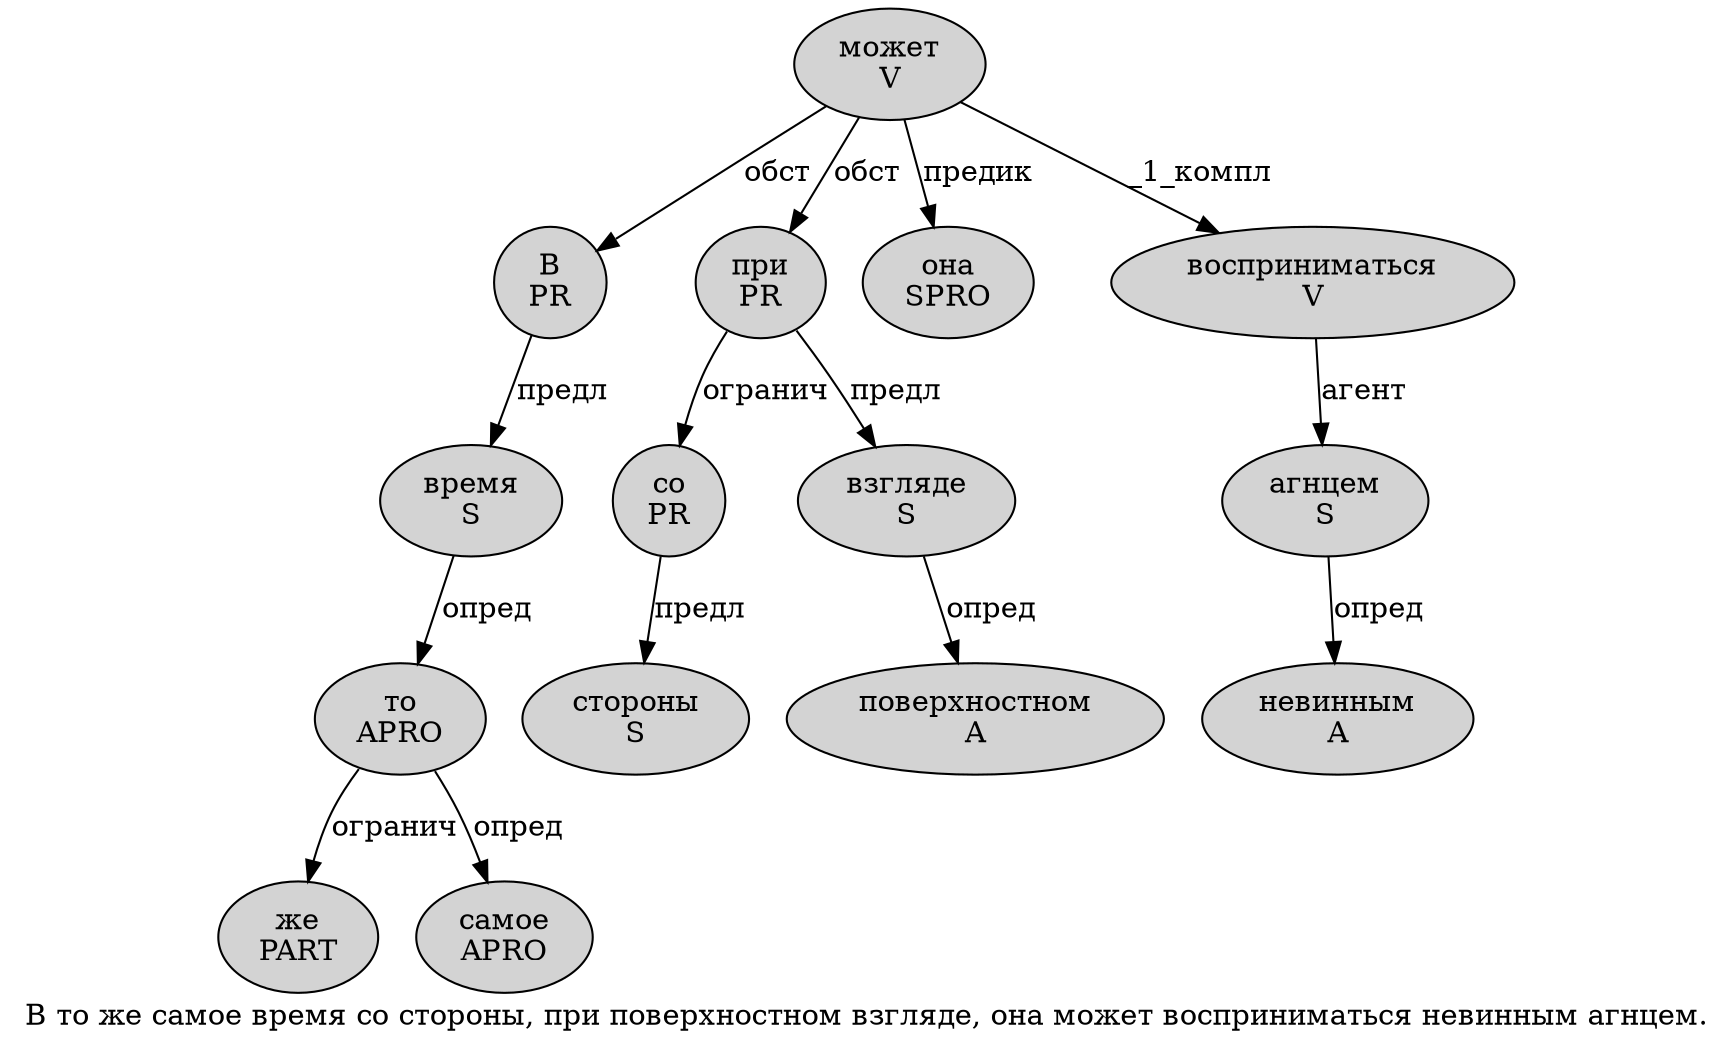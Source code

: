 digraph SENTENCE_474 {
	graph [label="В то же самое время со стороны, при поверхностном взгляде, она может восприниматься невинным агнцем."]
	node [style=filled]
		0 [label="В
PR" color="" fillcolor=lightgray penwidth=1 shape=ellipse]
		1 [label="то
APRO" color="" fillcolor=lightgray penwidth=1 shape=ellipse]
		2 [label="же
PART" color="" fillcolor=lightgray penwidth=1 shape=ellipse]
		3 [label="самое
APRO" color="" fillcolor=lightgray penwidth=1 shape=ellipse]
		4 [label="время
S" color="" fillcolor=lightgray penwidth=1 shape=ellipse]
		5 [label="со
PR" color="" fillcolor=lightgray penwidth=1 shape=ellipse]
		6 [label="стороны
S" color="" fillcolor=lightgray penwidth=1 shape=ellipse]
		8 [label="при
PR" color="" fillcolor=lightgray penwidth=1 shape=ellipse]
		9 [label="поверхностном
A" color="" fillcolor=lightgray penwidth=1 shape=ellipse]
		10 [label="взгляде
S" color="" fillcolor=lightgray penwidth=1 shape=ellipse]
		12 [label="она
SPRO" color="" fillcolor=lightgray penwidth=1 shape=ellipse]
		13 [label="может
V" color="" fillcolor=lightgray penwidth=1 shape=ellipse]
		14 [label="восприниматься
V" color="" fillcolor=lightgray penwidth=1 shape=ellipse]
		15 [label="невинным
A" color="" fillcolor=lightgray penwidth=1 shape=ellipse]
		16 [label="агнцем
S" color="" fillcolor=lightgray penwidth=1 shape=ellipse]
			13 -> 0 [label="обст"]
			13 -> 8 [label="обст"]
			13 -> 12 [label="предик"]
			13 -> 14 [label="_1_компл"]
			16 -> 15 [label="опред"]
			10 -> 9 [label="опред"]
			8 -> 5 [label="огранич"]
			8 -> 10 [label="предл"]
			14 -> 16 [label="агент"]
			4 -> 1 [label="опред"]
			1 -> 2 [label="огранич"]
			1 -> 3 [label="опред"]
			0 -> 4 [label="предл"]
			5 -> 6 [label="предл"]
}